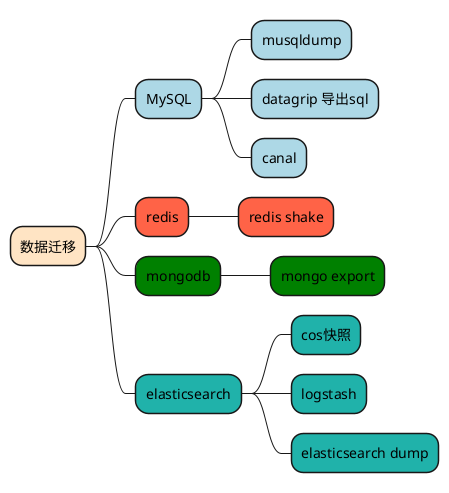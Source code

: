 @startmindmap
'https://plantuml.com/mindmap-diagram

*[#bisque] 数据迁移
**[#lightblue] MySQL
***[#lightblue] musqldump
***[#lightblue] datagrip 导出sql
***[#lightblue] canal

**[#tomato] redis
***[#tomato] redis shake
**[#green] mongodb
***[#green] mongo export
**[#lightseagreen] elasticsearch
***[#lightseagreen] cos快照
***[#lightseagreen] logstash
***[#lightseagreen] elasticsearch dump



@endmindmap
